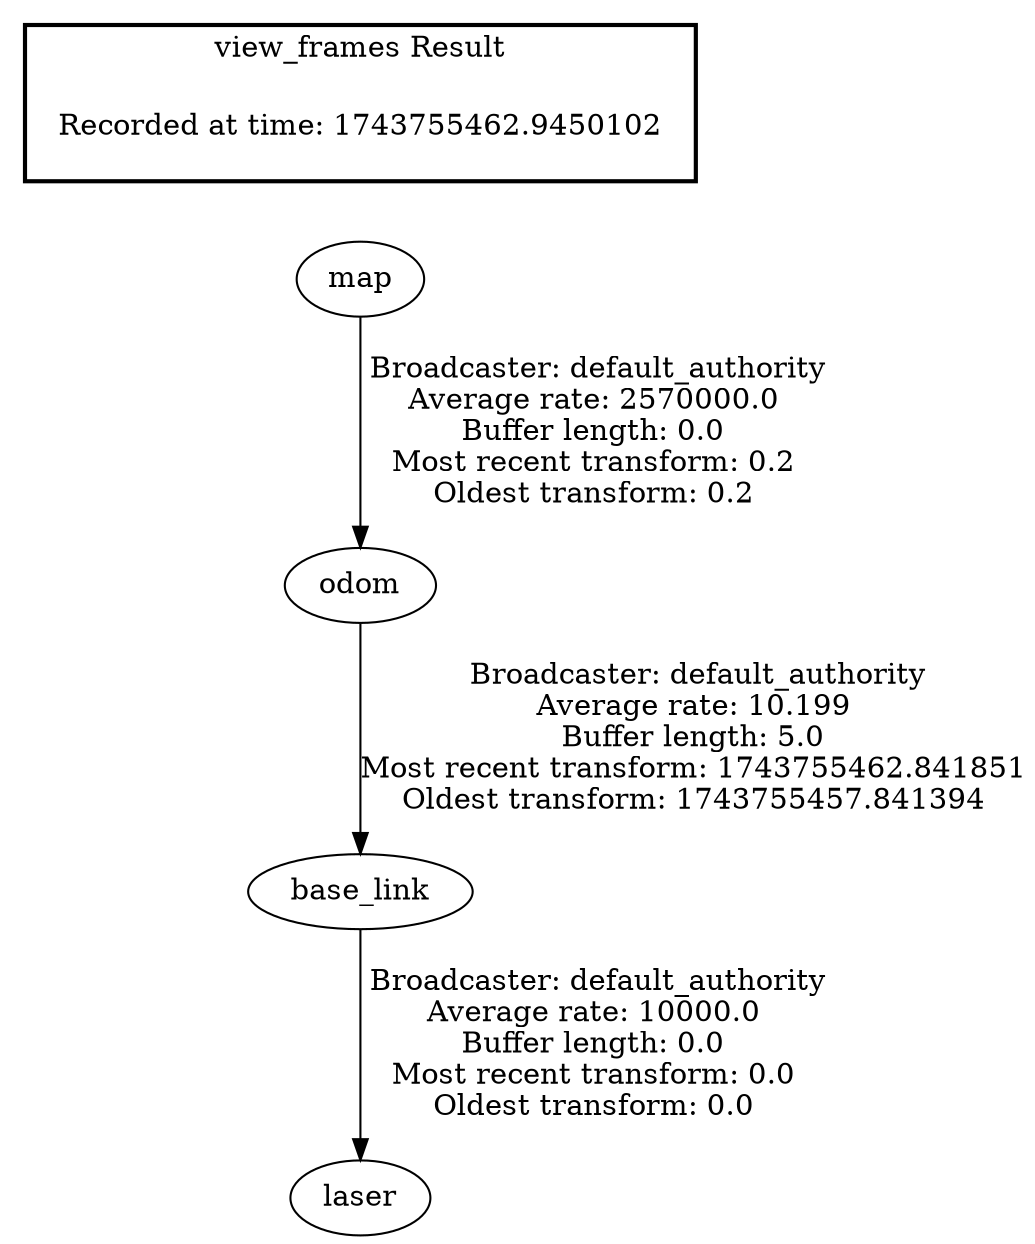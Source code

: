 digraph G {
"map" -> "odom"[label=" Broadcaster: default_authority\nAverage rate: 2570000.0\nBuffer length: 0.0\nMost recent transform: 0.2\nOldest transform: 0.2\n"];
"base_link" -> "laser"[label=" Broadcaster: default_authority\nAverage rate: 10000.0\nBuffer length: 0.0\nMost recent transform: 0.0\nOldest transform: 0.0\n"];
"odom" -> "base_link"[label=" Broadcaster: default_authority\nAverage rate: 10.199\nBuffer length: 5.0\nMost recent transform: 1743755462.841851\nOldest transform: 1743755457.841394\n"];
edge [style=invis];
 subgraph cluster_legend { style=bold; color=black; label ="view_frames Result";
"Recorded at time: 1743755462.9450102"[ shape=plaintext ] ;
}->"map";
}